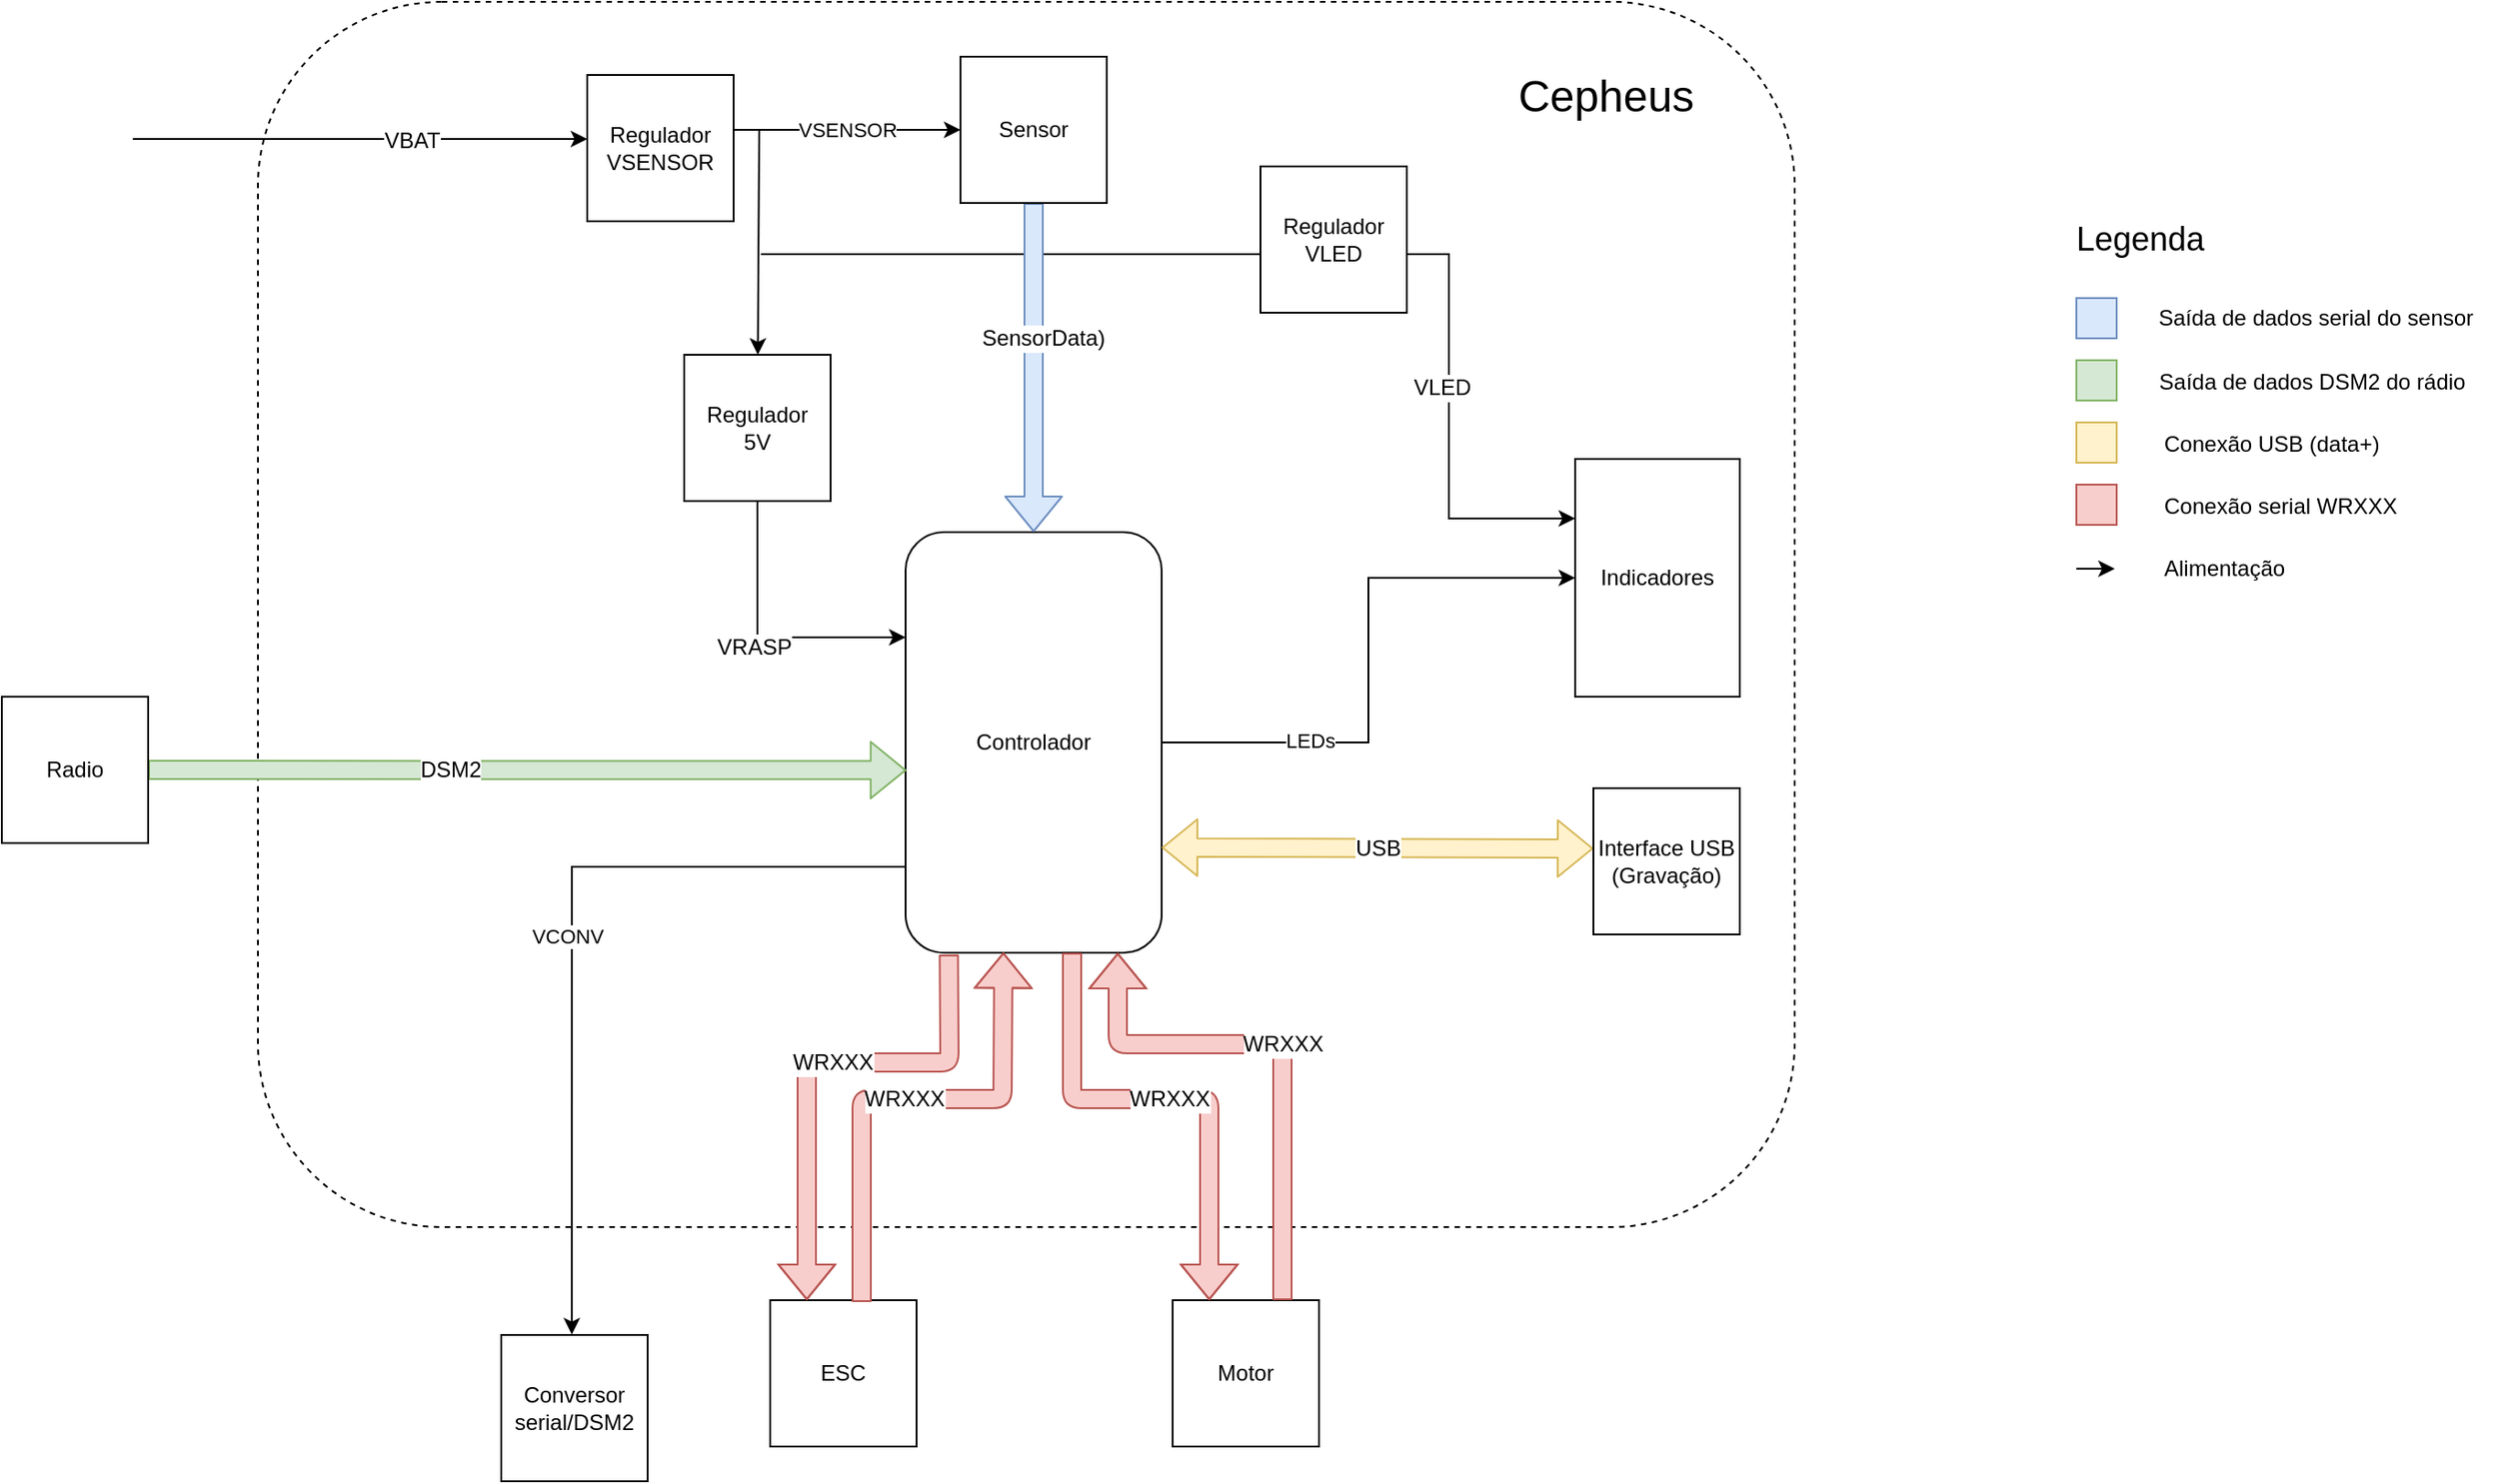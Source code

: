 <mxfile version="13.6.9" type="device"><diagram id="bFysWec78zAmFIBOMGub" name="Page-1"><mxGraphModel dx="1883" dy="1229" grid="0" gridSize="10" guides="1" tooltips="1" connect="1" arrows="1" fold="1" page="0" pageScale="1" pageWidth="827" pageHeight="1169" math="0" shadow="0"><root><mxCell id="0"/><mxCell id="1" parent="0"/><mxCell id="E69nAVNnrSMSxezE5Gje-32" value="" style="rounded=1;whiteSpace=wrap;html=1;dashed=1;" parent="1" vertex="1"><mxGeometry x="-10" y="-110" width="840" height="670" as="geometry"/></mxCell><mxCell id="-0V21vcObOgsyHEjoPQO-1" style="edgeStyle=orthogonalEdgeStyle;rounded=0;orthogonalLoop=1;jettySize=auto;html=1;entryX=0;entryY=0.25;entryDx=0;entryDy=0;" parent="1" target="E69nAVNnrSMSxezE5Gje-12" edge="1"><mxGeometry relative="1" as="geometry"><Array as="points"><mxPoint x="641" y="28"/><mxPoint x="641" y="173"/></Array><mxPoint x="265" y="28" as="sourcePoint"/></mxGeometry></mxCell><mxCell id="-0V21vcObOgsyHEjoPQO-3" value="&amp;nbsp;VLED&amp;nbsp;" style="edgeLabel;html=1;align=center;verticalAlign=middle;resizable=0;points=[];fontSize=12;" parent="-0V21vcObOgsyHEjoPQO-1" vertex="1" connectable="0"><mxGeometry x="-0.138" y="-1" relative="1" as="geometry"><mxPoint x="118" y="72" as="offset"/></mxGeometry></mxCell><mxCell id="MpVFdU7zjsgAu40u-e5y-2" style="edgeStyle=orthogonalEdgeStyle;rounded=0;orthogonalLoop=1;jettySize=auto;html=1;entryX=0;entryY=0.5;entryDx=0;entryDy=0;" parent="1" source="E69nAVNnrSMSxezE5Gje-1" target="E69nAVNnrSMSxezE5Gje-12" edge="1"><mxGeometry relative="1" as="geometry"/></mxCell><mxCell id="MpVFdU7zjsgAu40u-e5y-3" value="LEDs" style="edgeLabel;html=1;align=center;verticalAlign=middle;resizable=0;points=[];" parent="MpVFdU7zjsgAu40u-e5y-2" vertex="1" connectable="0"><mxGeometry x="-0.491" y="1" relative="1" as="geometry"><mxPoint as="offset"/></mxGeometry></mxCell><mxCell id="8DqoKqjl1UA1uSe-jGEk-1" style="edgeStyle=orthogonalEdgeStyle;rounded=0;orthogonalLoop=1;jettySize=auto;html=1;" edge="1" parent="1" source="E69nAVNnrSMSxezE5Gje-1"><mxGeometry relative="1" as="geometry"><mxPoint x="161.572" y="618.714" as="targetPoint"/><Array as="points"><mxPoint x="162" y="363"/></Array></mxGeometry></mxCell><mxCell id="8DqoKqjl1UA1uSe-jGEk-2" value="VCONV" style="edgeLabel;html=1;align=center;verticalAlign=middle;resizable=0;points=[];" vertex="1" connectable="0" parent="8DqoKqjl1UA1uSe-jGEk-1"><mxGeometry x="-0.167" y="39" relative="1" as="geometry"><mxPoint x="-42" y="38" as="offset"/></mxGeometry></mxCell><mxCell id="E69nAVNnrSMSxezE5Gje-1" value="Controlador" style="rounded=1;whiteSpace=wrap;html=1;" parent="1" vertex="1"><mxGeometry x="344" y="180" width="140" height="230" as="geometry"/></mxCell><mxCell id="E69nAVNnrSMSxezE5Gje-2" value="" style="shape=flexArrow;endArrow=classic;html=1;entryX=0.5;entryY=0;entryDx=0;entryDy=0;fillColor=#dae8fc;strokeColor=#6c8ebf;" parent="1" target="E69nAVNnrSMSxezE5Gje-1" edge="1"><mxGeometry width="50" height="50" relative="1" as="geometry"><mxPoint x="414" as="sourcePoint"/><mxPoint x="410" y="110" as="targetPoint"/></mxGeometry></mxCell><mxCell id="E69nAVNnrSMSxezE5Gje-3" value="SensorData)" style="edgeLabel;html=1;align=center;verticalAlign=middle;resizable=0;points=[];fontSize=12;" parent="E69nAVNnrSMSxezE5Gje-2" vertex="1" connectable="0"><mxGeometry x="-0.247" y="2" relative="1" as="geometry"><mxPoint x="3" y="5.86" as="offset"/></mxGeometry></mxCell><mxCell id="E69nAVNnrSMSxezE5Gje-7" value="" style="shape=flexArrow;endArrow=classic;html=1;entryX=0.003;entryY=0.566;entryDx=0;entryDy=0;entryPerimeter=0;exitX=1;exitY=0.5;exitDx=0;exitDy=0;fillColor=#d5e8d4;strokeColor=#82b366;" parent="1" source="E69nAVNnrSMSxezE5Gje-23" target="E69nAVNnrSMSxezE5Gje-1" edge="1"><mxGeometry width="50" height="50" relative="1" as="geometry"><mxPoint x="40" y="310" as="sourcePoint"/><mxPoint x="190" y="211" as="targetPoint"/></mxGeometry></mxCell><mxCell id="E69nAVNnrSMSxezE5Gje-9" value="DSM2" style="edgeLabel;html=1;align=center;verticalAlign=middle;resizable=0;points=[];fontSize=12;" parent="E69nAVNnrSMSxezE5Gje-7" vertex="1" connectable="0"><mxGeometry x="-0.188" y="-7" relative="1" as="geometry"><mxPoint x="-4" y="-7.07" as="offset"/></mxGeometry></mxCell><mxCell id="E69nAVNnrSMSxezE5Gje-12" value="Indicadores" style="rounded=0;whiteSpace=wrap;html=1;" parent="1" vertex="1"><mxGeometry x="710" y="140" width="90" height="130" as="geometry"/></mxCell><mxCell id="E69nAVNnrSMSxezE5Gje-13" value="ESC" style="whiteSpace=wrap;html=1;aspect=fixed;" parent="1" vertex="1"><mxGeometry x="270" y="600" width="80" height="80" as="geometry"/></mxCell><mxCell id="E69nAVNnrSMSxezE5Gje-14" value="Motor" style="whiteSpace=wrap;html=1;aspect=fixed;" parent="1" vertex="1"><mxGeometry x="490" y="600" width="80" height="80" as="geometry"/></mxCell><mxCell id="E69nAVNnrSMSxezE5Gje-15" value="WRXXX" style="shape=flexArrow;endArrow=classic;html=1;entryX=0.25;entryY=0;entryDx=0;entryDy=0;exitX=0.169;exitY=1.004;exitDx=0;exitDy=0;fillColor=#f8cecc;strokeColor=#b85450;exitPerimeter=0;fontSize=12;" parent="1" source="E69nAVNnrSMSxezE5Gje-1" target="E69nAVNnrSMSxezE5Gje-13" edge="1"><mxGeometry x="-0.075" width="50" height="50" relative="1" as="geometry"><mxPoint x="440" y="420" as="sourcePoint"/><mxPoint x="490" y="370" as="targetPoint"/><Array as="points"><mxPoint x="368" y="470"/><mxPoint x="290" y="470"/></Array><mxPoint as="offset"/></mxGeometry></mxCell><mxCell id="E69nAVNnrSMSxezE5Gje-16" value="WRXXX" style="shape=flexArrow;endArrow=classic;html=1;entryX=0.382;entryY=0.999;entryDx=0;entryDy=0;fillColor=#f8cecc;strokeColor=#b85450;entryPerimeter=0;fontSize=12;" parent="1" target="E69nAVNnrSMSxezE5Gje-1" edge="1"><mxGeometry width="50" height="50" relative="1" as="geometry"><mxPoint x="320" y="601" as="sourcePoint"/><mxPoint x="490" y="370" as="targetPoint"/><Array as="points"><mxPoint x="320" y="490"/><mxPoint x="397" y="490"/></Array></mxGeometry></mxCell><mxCell id="E69nAVNnrSMSxezE5Gje-18" value="WRXXX" style="shape=flexArrow;endArrow=classic;html=1;entryX=0.25;entryY=0;entryDx=0;entryDy=0;fillColor=#f8cecc;strokeColor=#b85450;fontSize=12;" parent="1" target="E69nAVNnrSMSxezE5Gje-14" edge="1"><mxGeometry width="50" height="50" relative="1" as="geometry"><mxPoint x="435" y="410" as="sourcePoint"/><mxPoint x="490" y="370" as="targetPoint"/><Array as="points"><mxPoint x="435" y="490"/><mxPoint x="510" y="490"/></Array></mxGeometry></mxCell><mxCell id="E69nAVNnrSMSxezE5Gje-19" value="WRXXX" style="shape=flexArrow;endArrow=classic;html=1;exitX=0.75;exitY=0;exitDx=0;exitDy=0;fillColor=#f8cecc;strokeColor=#b85450;fontSize=12;" parent="1" source="E69nAVNnrSMSxezE5Gje-14" edge="1"><mxGeometry width="50" height="50" relative="1" as="geometry"><mxPoint x="440" y="420" as="sourcePoint"/><mxPoint x="460" y="410" as="targetPoint"/><Array as="points"><mxPoint x="550" y="460"/><mxPoint x="460" y="460"/></Array></mxGeometry></mxCell><mxCell id="E69nAVNnrSMSxezE5Gje-21" value="USB" style="shape=flexArrow;endArrow=classic;startArrow=classic;html=1;exitX=1;exitY=0.75;exitDx=0;exitDy=0;fillColor=#fff2cc;strokeColor=#d6b656;fontSize=12;" parent="1" source="E69nAVNnrSMSxezE5Gje-1" edge="1"><mxGeometry width="50" height="50" relative="1" as="geometry"><mxPoint x="440" y="420" as="sourcePoint"/><mxPoint x="720" y="353" as="targetPoint"/></mxGeometry></mxCell><mxCell id="E69nAVNnrSMSxezE5Gje-22" value="Interface USB (Gravação)" style="whiteSpace=wrap;html=1;aspect=fixed;" parent="1" vertex="1"><mxGeometry x="720" y="320" width="80" height="80" as="geometry"/></mxCell><mxCell id="E69nAVNnrSMSxezE5Gje-23" value="Radio" style="whiteSpace=wrap;html=1;aspect=fixed;" parent="1" vertex="1"><mxGeometry x="-150" y="270" width="80" height="80" as="geometry"/></mxCell><mxCell id="E69nAVNnrSMSxezE5Gje-24" value="Sensor" style="whiteSpace=wrap;html=1;aspect=fixed;" parent="1" vertex="1"><mxGeometry x="374" y="-80" width="80" height="80" as="geometry"/></mxCell><mxCell id="E69nAVNnrSMSxezE5Gje-28" style="edgeStyle=orthogonalEdgeStyle;rounded=0;orthogonalLoop=1;jettySize=auto;html=1;entryX=0;entryY=0.25;entryDx=0;entryDy=0;" parent="1" source="E69nAVNnrSMSxezE5Gje-27" target="E69nAVNnrSMSxezE5Gje-1" edge="1"><mxGeometry relative="1" as="geometry"><mxPoint x="272" y="117" as="sourcePoint"/><Array as="points"><mxPoint x="290" y="150"/><mxPoint x="263" y="150"/><mxPoint x="263" y="238"/></Array></mxGeometry></mxCell><mxCell id="-0V21vcObOgsyHEjoPQO-4" value="VRASP" style="edgeLabel;html=1;align=center;verticalAlign=middle;resizable=0;points=[];fontSize=12;" parent="E69nAVNnrSMSxezE5Gje-28" vertex="1" connectable="0"><mxGeometry x="-0.149" y="2" relative="1" as="geometry"><mxPoint x="-4" y="13.43" as="offset"/></mxGeometry></mxCell><mxCell id="E69nAVNnrSMSxezE5Gje-27" value="Regulador&lt;br&gt;5V" style="whiteSpace=wrap;html=1;aspect=fixed;" parent="1" vertex="1"><mxGeometry x="223" y="83" width="80" height="80" as="geometry"/></mxCell><mxCell id="E69nAVNnrSMSxezE5Gje-29" value="" style="endArrow=classic;html=1;" parent="1" edge="1"><mxGeometry width="50" height="50" relative="1" as="geometry"><mxPoint x="90" y="-35" as="sourcePoint"/><mxPoint x="170" y="-35" as="targetPoint"/><Array as="points"><mxPoint x="-83" y="-35"/><mxPoint x="90" y="-35"/></Array></mxGeometry></mxCell><mxCell id="-0V21vcObOgsyHEjoPQO-34" value="&lt;font style=&quot;font-size: 12px&quot;&gt;VBAT&lt;/font&gt;" style="edgeLabel;html=1;align=center;verticalAlign=middle;resizable=0;points=[];fontSize=18;" parent="E69nAVNnrSMSxezE5Gje-29" vertex="1" connectable="0"><mxGeometry x="-0.926" y="2" relative="1" as="geometry"><mxPoint y="-3" as="offset"/></mxGeometry></mxCell><mxCell id="E69nAVNnrSMSxezE5Gje-31" value="VSENSOR" style="edgeStyle=orthogonalEdgeStyle;rounded=0;orthogonalLoop=1;jettySize=auto;html=1;" parent="1" source="E69nAVNnrSMSxezE5Gje-30" target="E69nAVNnrSMSxezE5Gje-24" edge="1"><mxGeometry relative="1" as="geometry"><Array as="points"><mxPoint x="320" y="-40"/><mxPoint x="320" y="-40"/></Array></mxGeometry></mxCell><mxCell id="E69nAVNnrSMSxezE5Gje-30" value="Regulador VSENSOR" style="whiteSpace=wrap;html=1;aspect=fixed;" parent="1" vertex="1"><mxGeometry x="170" y="-70" width="80" height="80" as="geometry"/></mxCell><mxCell id="-0V21vcObOgsyHEjoPQO-9" value="&lt;font style=&quot;font-size: 24px&quot;&gt;Cepheus&lt;/font&gt;" style="text;html=1;strokeColor=none;fillColor=none;align=center;verticalAlign=middle;whiteSpace=wrap;rounded=0;fontSize=12;" parent="1" vertex="1"><mxGeometry x="707" y="-68" width="40" height="20" as="geometry"/></mxCell><object label="" id="-0V21vcObOgsyHEjoPQO-15"><mxCell style="rounded=0;whiteSpace=wrap;html=1;fontSize=12;imageHeight=24;imageAspect=1;fillColor=#fff2cc;strokeColor=#d6b656;" parent="1" vertex="1"><mxGeometry x="984" y="120" width="22" height="22" as="geometry"/></mxCell></object><object label="" id="-0V21vcObOgsyHEjoPQO-16"><mxCell style="rounded=0;whiteSpace=wrap;html=1;fontSize=12;imageHeight=24;imageAspect=1;fillColor=#d5e8d4;strokeColor=#82b366;" parent="1" vertex="1"><mxGeometry x="984" y="86" width="22" height="22" as="geometry"/></mxCell></object><object label="" id="-0V21vcObOgsyHEjoPQO-17"><mxCell style="rounded=0;whiteSpace=wrap;html=1;fontSize=12;imageHeight=24;imageAspect=1;fillColor=#dae8fc;strokeColor=#6c8ebf;" parent="1" vertex="1"><mxGeometry x="984" y="52" width="22" height="22" as="geometry"/></mxCell></object><object label="" id="-0V21vcObOgsyHEjoPQO-18"><mxCell style="rounded=0;whiteSpace=wrap;html=1;fontSize=12;imageHeight=24;imageAspect=1;fillColor=#f8cecc;strokeColor=#b85450;" parent="1" vertex="1"><mxGeometry x="984" y="154" width="22" height="22" as="geometry"/></mxCell></object><mxCell id="-0V21vcObOgsyHEjoPQO-23" value="" style="endArrow=classic;html=1;fontSize=12;" parent="1" edge="1"><mxGeometry width="50" height="50" relative="1" as="geometry"><mxPoint x="984" y="200" as="sourcePoint"/><mxPoint x="1005" y="200" as="targetPoint"/></mxGeometry></mxCell><mxCell id="-0V21vcObOgsyHEjoPQO-24" value="" style="endArrow=classic;html=1;fontSize=12;" parent="1" target="E69nAVNnrSMSxezE5Gje-27" edge="1"><mxGeometry width="50" height="50" relative="1" as="geometry"><mxPoint x="264" y="-40" as="sourcePoint"/><mxPoint x="623" y="241" as="targetPoint"/></mxGeometry></mxCell><mxCell id="-0V21vcObOgsyHEjoPQO-25" value="Saída de dados serial do sensor" style="text;html=1;strokeColor=none;fillColor=none;align=center;verticalAlign=middle;whiteSpace=wrap;rounded=0;fontSize=12;" parent="1" vertex="1"><mxGeometry x="1023" y="53" width="184" height="20" as="geometry"/></mxCell><mxCell id="-0V21vcObOgsyHEjoPQO-26" value="Saída de dados DSM2 do rádio" style="text;html=1;strokeColor=none;fillColor=none;align=center;verticalAlign=middle;whiteSpace=wrap;rounded=0;fontSize=12;" parent="1" vertex="1"><mxGeometry x="1021" y="88" width="184" height="20" as="geometry"/></mxCell><mxCell id="-0V21vcObOgsyHEjoPQO-27" value="Conexão USB (data+)" style="text;html=1;strokeColor=none;fillColor=none;align=left;verticalAlign=middle;whiteSpace=wrap;rounded=0;fontSize=12;" parent="1" vertex="1"><mxGeometry x="1030" y="122" width="184" height="20" as="geometry"/></mxCell><mxCell id="-0V21vcObOgsyHEjoPQO-28" value="Conexão serial WRXXX" style="text;html=1;strokeColor=none;fillColor=none;align=left;verticalAlign=middle;whiteSpace=wrap;rounded=0;fontSize=12;" parent="1" vertex="1"><mxGeometry x="1030" y="156" width="184" height="20" as="geometry"/></mxCell><mxCell id="-0V21vcObOgsyHEjoPQO-29" value="Alimentação" style="text;html=1;strokeColor=none;fillColor=none;align=left;verticalAlign=middle;whiteSpace=wrap;rounded=0;fontSize=12;" parent="1" vertex="1"><mxGeometry x="1030" y="190" width="184" height="20" as="geometry"/></mxCell><mxCell id="-0V21vcObOgsyHEjoPQO-30" value="Legenda" style="text;html=1;strokeColor=none;fillColor=none;align=center;verticalAlign=middle;whiteSpace=wrap;rounded=0;fontSize=18;" parent="1" vertex="1"><mxGeometry x="999" y="10" width="40" height="20" as="geometry"/></mxCell><mxCell id="MpVFdU7zjsgAu40u-e5y-1" value="Regulador VLED" style="whiteSpace=wrap;html=1;aspect=fixed;" parent="1" vertex="1"><mxGeometry x="538" y="-20" width="80" height="80" as="geometry"/></mxCell><mxCell id="8DqoKqjl1UA1uSe-jGEk-4" value="Conversor serial/DSM2" style="whiteSpace=wrap;html=1;aspect=fixed;" vertex="1" parent="1"><mxGeometry x="123" y="619" width="80" height="80" as="geometry"/></mxCell></root></mxGraphModel></diagram></mxfile>